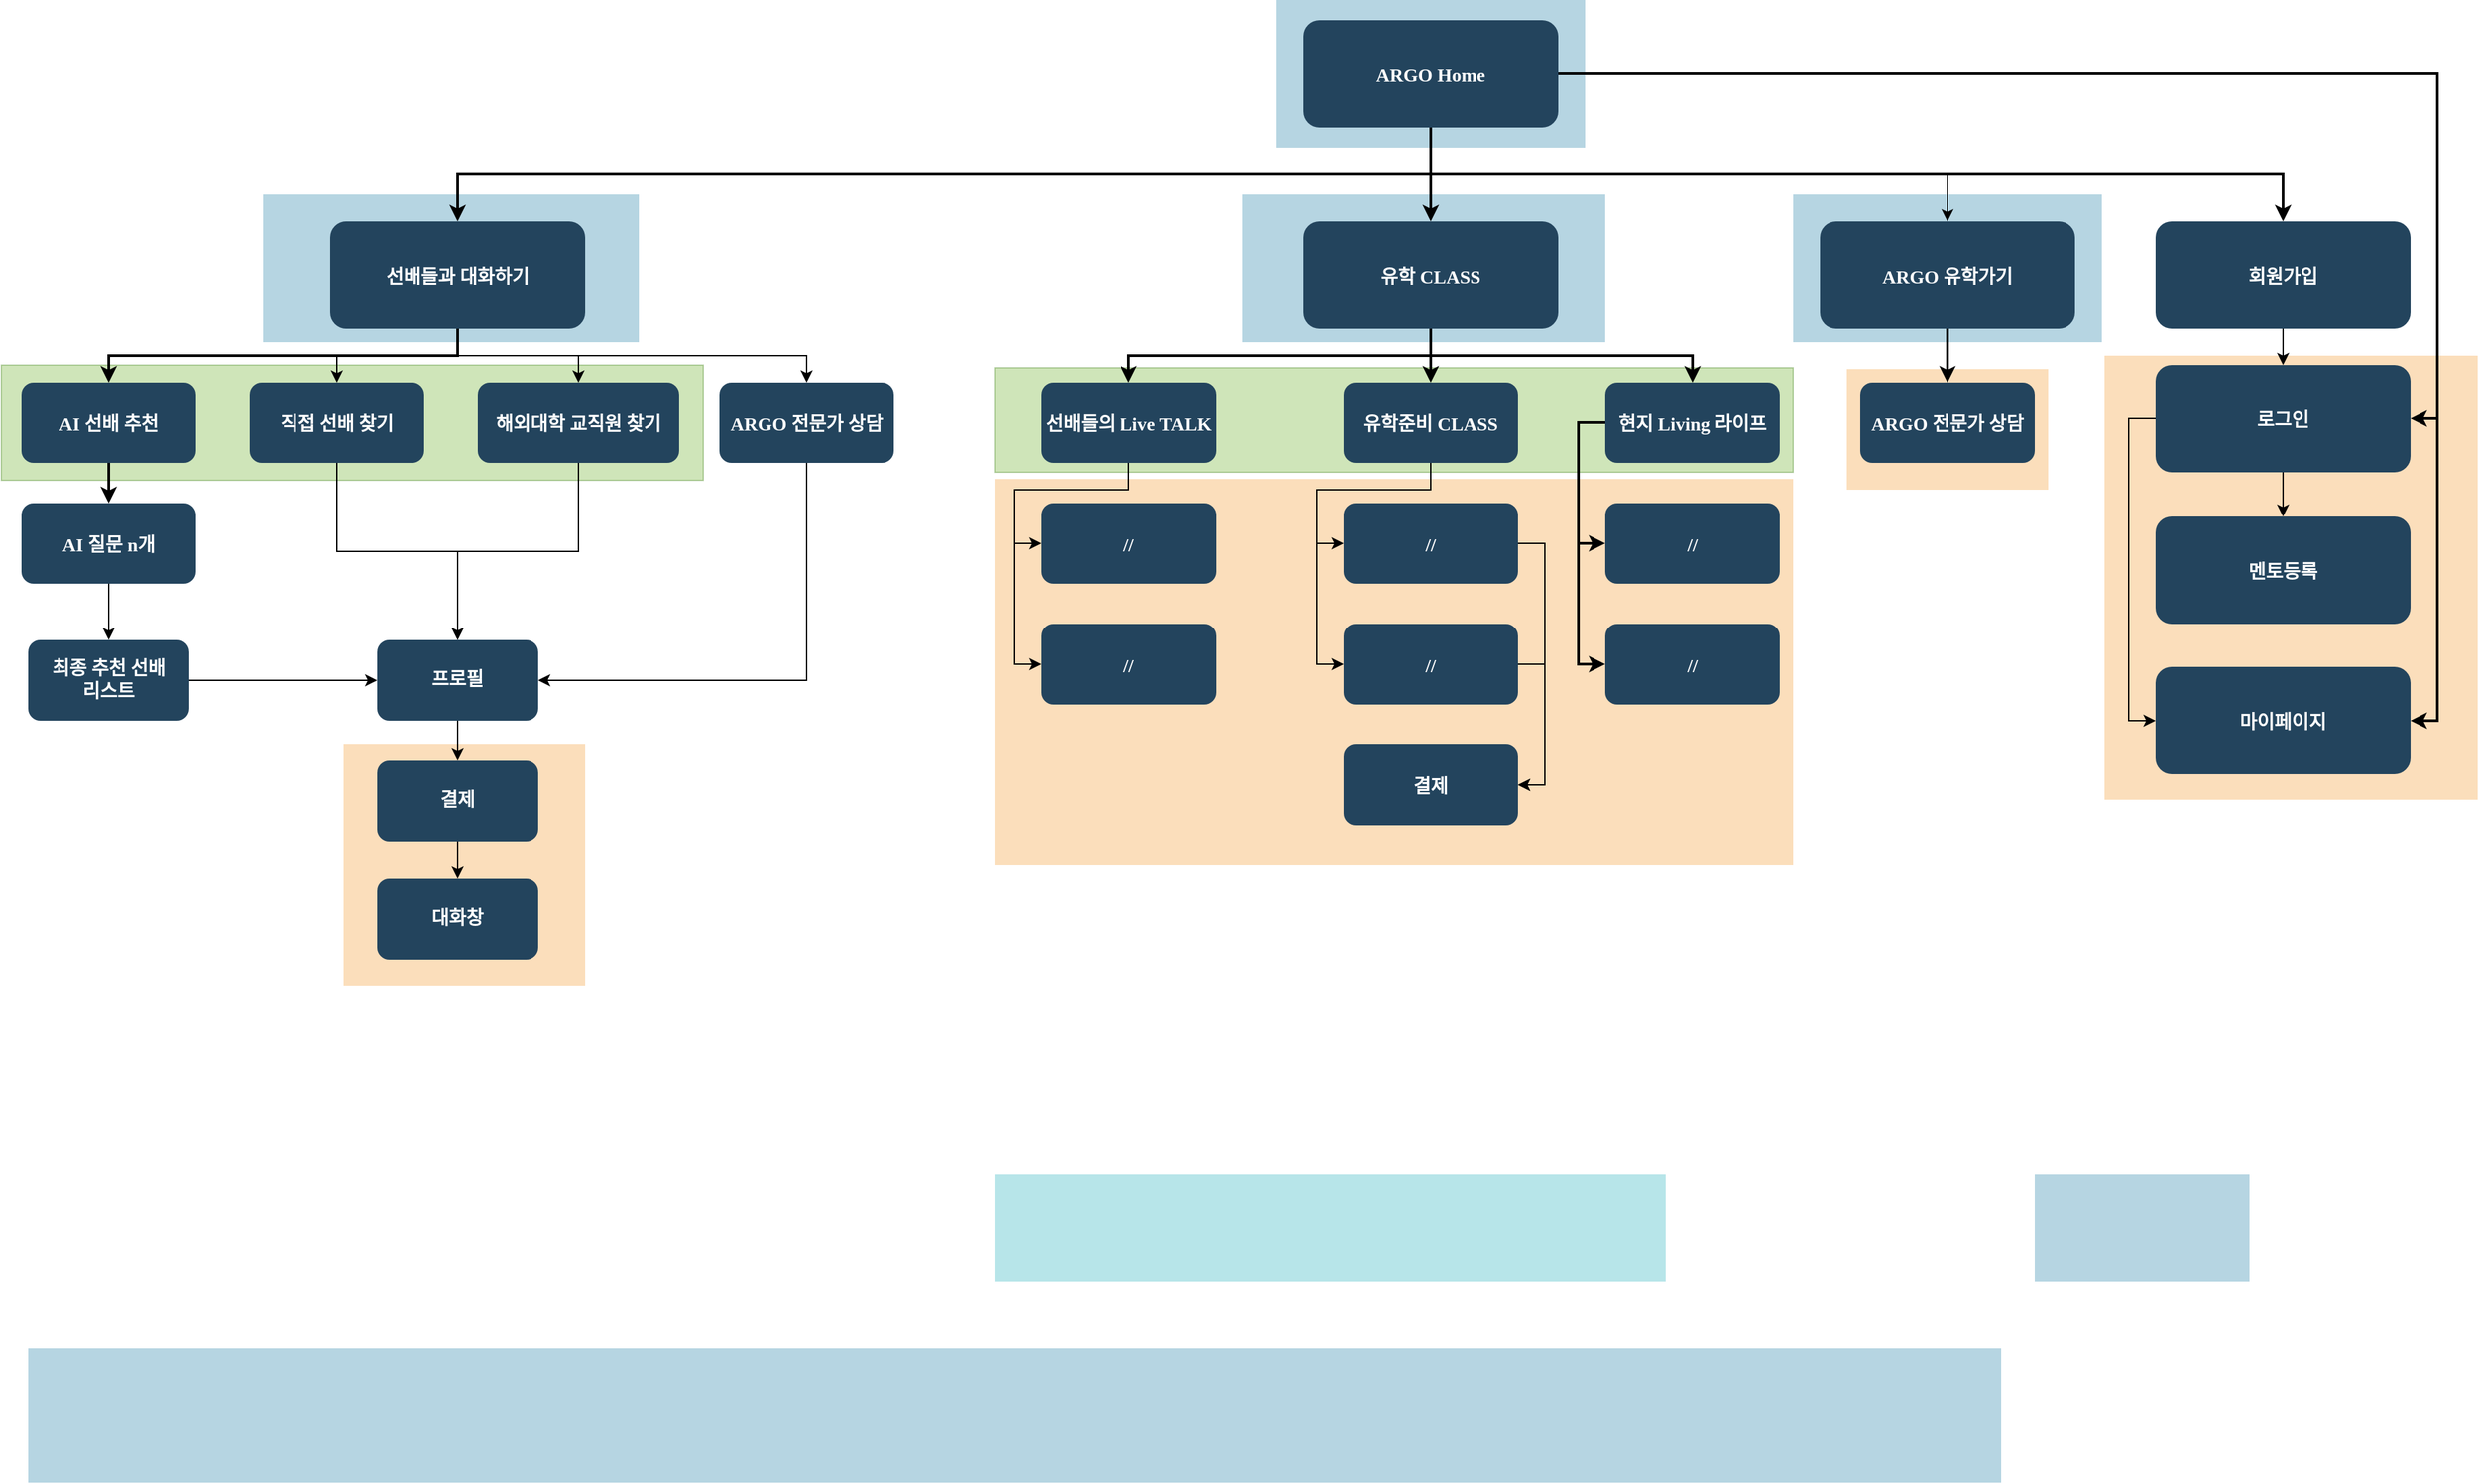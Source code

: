 <mxfile version="21.1.1" type="github">
  <diagram name="Page-1" id="2c0d36ab-eaac-3732-788b-9136903baeff">
    <mxGraphModel dx="2022" dy="1286" grid="0" gridSize="10" guides="1" tooltips="1" connect="1" arrows="1" fold="1" page="1" pageScale="1.5" pageWidth="2336" pageHeight="1654" background="none" math="0" shadow="0">
      <root>
        <mxCell id="0" />
        <mxCell id="1" parent="0" />
        <mxCell id="vWh9--QGINDRUbVDUfh1-173" value="" style="fillColor=#60a917;strokeColor=#2D7600;opacity=30;fontColor=#ffffff;" vertex="1" parent="1">
          <mxGeometry x="845" y="449" width="595" height="78" as="geometry" />
        </mxCell>
        <mxCell id="vWh9--QGINDRUbVDUfh1-167" value="" style="fillColor=#10739E;strokeColor=none;opacity=30;" vertex="1" parent="1">
          <mxGeometry x="1440" y="320" width="230" height="110" as="geometry" />
        </mxCell>
        <mxCell id="vWh9--QGINDRUbVDUfh1-166" value="" style="fillColor=#10739E;strokeColor=none;opacity=30;" vertex="1" parent="1">
          <mxGeometry x="1030" y="320" width="270" height="110" as="geometry" />
        </mxCell>
        <mxCell id="114" value="" style="fillColor=#10739E;strokeColor=none;opacity=30;" parent="1" vertex="1">
          <mxGeometry x="300" y="320" width="280" height="110" as="geometry" />
        </mxCell>
        <mxCell id="vWh9--QGINDRUbVDUfh1-168" value="" style="fillColor=#10739E;strokeColor=none;opacity=30;" vertex="1" parent="1">
          <mxGeometry x="1055" y="175" width="230" height="110" as="geometry" />
        </mxCell>
        <mxCell id="vWh9--QGINDRUbVDUfh1-157" value="" style="fillColor=#F2931E;strokeColor=none;opacity=30;" vertex="1" parent="1">
          <mxGeometry x="1672" y="440" width="278" height="331" as="geometry" />
        </mxCell>
        <mxCell id="123" value="" style="fillColor=#60a917;strokeColor=#2D7600;opacity=30;fontColor=#ffffff;" parent="1" vertex="1">
          <mxGeometry x="105" y="447" width="523" height="86" as="geometry" />
        </mxCell>
        <mxCell id="122" value="" style="fillColor=#10739E;strokeColor=none;opacity=30;" parent="1" vertex="1">
          <mxGeometry x="125" y="1180" width="1470" height="100.0" as="geometry" />
        </mxCell>
        <mxCell id="120" value="" style="fillColor=#F2931E;strokeColor=none;opacity=30;" parent="1" vertex="1">
          <mxGeometry x="1480" y="450" width="150" height="90" as="geometry" />
        </mxCell>
        <mxCell id="118" value="" style="fillColor=#F2931E;strokeColor=none;opacity=30;" parent="1" vertex="1">
          <mxGeometry x="360" y="730" width="180" height="180" as="geometry" />
        </mxCell>
        <mxCell id="117" value="" style="fillColor=#F2931E;strokeColor=none;opacity=30;" parent="1" vertex="1">
          <mxGeometry x="845" y="532" width="595" height="288" as="geometry" />
        </mxCell>
        <mxCell id="113" value="" style="fillColor=#10739E;strokeColor=none;opacity=30;" parent="1" vertex="1">
          <mxGeometry x="1620" y="1050" width="160" height="80" as="geometry" />
        </mxCell>
        <mxCell id="109" value="" style="fillColor=#12AAB5;strokeColor=none;opacity=30;" parent="1" vertex="1">
          <mxGeometry x="845" y="1050" width="500" height="80" as="geometry" />
        </mxCell>
        <mxCell id="vWh9--QGINDRUbVDUfh1-158" style="edgeStyle=orthogonalEdgeStyle;rounded=0;orthogonalLoop=1;jettySize=auto;html=1;exitX=0.5;exitY=1;exitDx=0;exitDy=0;entryX=0.5;entryY=0;entryDx=0;entryDy=0;" edge="1" parent="1" source="2" target="10">
          <mxGeometry relative="1" as="geometry" />
        </mxCell>
        <mxCell id="vWh9--QGINDRUbVDUfh1-165" style="edgeStyle=orthogonalEdgeStyle;rounded=0;orthogonalLoop=1;jettySize=auto;html=1;exitX=1;exitY=0.5;exitDx=0;exitDy=0;entryX=1;entryY=0.5;entryDx=0;entryDy=0;strokeWidth=2;" edge="1" parent="1" source="2" target="vWh9--QGINDRUbVDUfh1-153">
          <mxGeometry relative="1" as="geometry" />
        </mxCell>
        <mxCell id="vWh9--QGINDRUbVDUfh1-172" style="edgeStyle=orthogonalEdgeStyle;rounded=0;orthogonalLoop=1;jettySize=auto;html=1;exitX=1;exitY=0.5;exitDx=0;exitDy=0;entryX=1;entryY=0.5;entryDx=0;entryDy=0;strokeWidth=2;" edge="1" parent="1" source="2" target="vWh9--QGINDRUbVDUfh1-169">
          <mxGeometry relative="1" as="geometry" />
        </mxCell>
        <mxCell id="2" value="ARGO Home" style="rounded=1;fillColor=#23445D;gradientColor=none;strokeColor=none;fontColor=#FFFFFF;fontStyle=1;fontFamily=Tahoma;fontSize=14" parent="1" vertex="1">
          <mxGeometry x="1075" y="190" width="190" height="80" as="geometry" />
        </mxCell>
        <mxCell id="vWh9--QGINDRUbVDUfh1-154" value="" style="edgeStyle=orthogonalEdgeStyle;rounded=0;orthogonalLoop=1;jettySize=auto;html=1;" edge="1" parent="1" source="4" target="vWh9--QGINDRUbVDUfh1-153">
          <mxGeometry relative="1" as="geometry" />
        </mxCell>
        <mxCell id="4" value="회원가입" style="rounded=1;fillColor=#23445D;gradientColor=none;strokeColor=none;fontColor=#FFFFFF;fontStyle=1;fontFamily=Tahoma;fontSize=14" parent="1" vertex="1">
          <mxGeometry x="1710.0" y="340" width="190" height="80" as="geometry" />
        </mxCell>
        <mxCell id="9" value="" style="edgeStyle=elbowEdgeStyle;elbow=vertical;strokeWidth=2;rounded=0" parent="1" source="2" target="4" edge="1">
          <mxGeometry x="580" y="220" width="100" height="100" as="geometry">
            <mxPoint x="580" y="320" as="sourcePoint" />
            <mxPoint x="680" y="220" as="targetPoint" />
            <Array as="points">
              <mxPoint x="1610" y="305" />
              <mxPoint x="1380" y="305" />
            </Array>
          </mxGeometry>
        </mxCell>
        <mxCell id="10" value="ARGO 유학가기" style="rounded=1;fillColor=#23445D;gradientColor=none;strokeColor=none;fontColor=#FFFFFF;fontStyle=1;fontFamily=Tahoma;fontSize=14" parent="1" vertex="1">
          <mxGeometry x="1460" y="340" width="190" height="80" as="geometry" />
        </mxCell>
        <mxCell id="12" value="유학 CLASS" style="rounded=1;fillColor=#23445D;gradientColor=none;strokeColor=none;fontColor=#FFFFFF;fontStyle=1;fontFamily=Tahoma;fontSize=14" parent="1" vertex="1">
          <mxGeometry x="1075" y="340" width="190" height="80" as="geometry" />
        </mxCell>
        <mxCell id="vWh9--QGINDRUbVDUfh1-133" style="edgeStyle=orthogonalEdgeStyle;rounded=0;orthogonalLoop=1;jettySize=auto;html=1;exitX=0.5;exitY=1;exitDx=0;exitDy=0;entryX=0.5;entryY=0;entryDx=0;entryDy=0;" edge="1" parent="1" source="13" target="16">
          <mxGeometry relative="1" as="geometry" />
        </mxCell>
        <mxCell id="vWh9--QGINDRUbVDUfh1-135" style="edgeStyle=orthogonalEdgeStyle;rounded=0;orthogonalLoop=1;jettySize=auto;html=1;exitX=0.5;exitY=1;exitDx=0;exitDy=0;entryX=0.5;entryY=0;entryDx=0;entryDy=0;" edge="1" parent="1" source="13" target="17">
          <mxGeometry relative="1" as="geometry" />
        </mxCell>
        <mxCell id="vWh9--QGINDRUbVDUfh1-136" style="edgeStyle=orthogonalEdgeStyle;rounded=0;orthogonalLoop=1;jettySize=auto;html=1;exitX=0.5;exitY=1;exitDx=0;exitDy=0;" edge="1" parent="1" source="13" target="18">
          <mxGeometry relative="1" as="geometry" />
        </mxCell>
        <mxCell id="13" value="선배들과 대화하기" style="rounded=1;fillColor=#23445D;gradientColor=none;strokeColor=none;fontColor=#FFFFFF;fontStyle=1;fontFamily=Tahoma;fontSize=14" parent="1" vertex="1">
          <mxGeometry x="350" y="340" width="190" height="80" as="geometry" />
        </mxCell>
        <mxCell id="14" value="AI 선배 추천" style="rounded=1;fillColor=#23445D;gradientColor=none;strokeColor=none;fontColor=#FFFFFF;fontStyle=1;fontFamily=Tahoma;fontSize=14" parent="1" vertex="1">
          <mxGeometry x="120" y="460" width="130" height="60" as="geometry" />
        </mxCell>
        <mxCell id="vWh9--QGINDRUbVDUfh1-125" value="" style="edgeStyle=orthogonalEdgeStyle;rounded=0;orthogonalLoop=1;jettySize=auto;html=1;" edge="1" parent="1" source="15" target="vWh9--QGINDRUbVDUfh1-124">
          <mxGeometry relative="1" as="geometry" />
        </mxCell>
        <mxCell id="15" value="AI 질문 n개" style="rounded=1;fillColor=#23445D;gradientColor=none;strokeColor=none;fontColor=#FFFFFF;fontStyle=1;fontFamily=Tahoma;fontSize=14" parent="1" vertex="1">
          <mxGeometry x="120" y="550" width="130" height="60" as="geometry" />
        </mxCell>
        <mxCell id="vWh9--QGINDRUbVDUfh1-129" style="edgeStyle=orthogonalEdgeStyle;rounded=0;orthogonalLoop=1;jettySize=auto;html=1;exitX=0.5;exitY=1;exitDx=0;exitDy=0;entryX=0.5;entryY=0;entryDx=0;entryDy=0;" edge="1" parent="1" source="16" target="vWh9--QGINDRUbVDUfh1-126">
          <mxGeometry relative="1" as="geometry">
            <mxPoint x="355" y="550" as="targetPoint" />
          </mxGeometry>
        </mxCell>
        <mxCell id="16" value="직접 선배 찾기" style="rounded=1;fillColor=#23445D;gradientColor=none;strokeColor=none;fontColor=#FFFFFF;fontStyle=1;fontFamily=Tahoma;fontSize=14" parent="1" vertex="1">
          <mxGeometry x="290" y="460" width="130" height="60" as="geometry" />
        </mxCell>
        <mxCell id="vWh9--QGINDRUbVDUfh1-130" style="edgeStyle=orthogonalEdgeStyle;rounded=0;orthogonalLoop=1;jettySize=auto;html=1;exitX=0.5;exitY=1;exitDx=0;exitDy=0;entryX=0.5;entryY=0;entryDx=0;entryDy=0;" edge="1" parent="1" source="17" target="vWh9--QGINDRUbVDUfh1-126">
          <mxGeometry relative="1" as="geometry" />
        </mxCell>
        <mxCell id="17" value="해외대학 교직원 찾기" style="rounded=1;fillColor=#23445D;gradientColor=none;strokeColor=none;fontColor=#FFFFFF;fontStyle=1;fontFamily=Tahoma;fontSize=14" parent="1" vertex="1">
          <mxGeometry x="460" y="460" width="150" height="60" as="geometry" />
        </mxCell>
        <mxCell id="vWh9--QGINDRUbVDUfh1-132" style="edgeStyle=orthogonalEdgeStyle;rounded=0;orthogonalLoop=1;jettySize=auto;html=1;exitX=0.5;exitY=1;exitDx=0;exitDy=0;entryX=1;entryY=0.5;entryDx=0;entryDy=0;" edge="1" parent="1" source="18" target="vWh9--QGINDRUbVDUfh1-126">
          <mxGeometry relative="1" as="geometry" />
        </mxCell>
        <mxCell id="18" value="ARGO 전문가 상담" style="rounded=1;fillColor=#23445D;gradientColor=none;strokeColor=none;fontColor=#FFFFFF;fontStyle=1;fontFamily=Tahoma;fontSize=14" parent="1" vertex="1">
          <mxGeometry x="640" y="460" width="130" height="60" as="geometry" />
        </mxCell>
        <mxCell id="vWh9--QGINDRUbVDUfh1-142" style="edgeStyle=orthogonalEdgeStyle;rounded=0;orthogonalLoop=1;jettySize=auto;html=1;exitX=0.5;exitY=1;exitDx=0;exitDy=0;entryX=0;entryY=0.5;entryDx=0;entryDy=0;" edge="1" parent="1" source="25" target="26">
          <mxGeometry relative="1" as="geometry" />
        </mxCell>
        <mxCell id="vWh9--QGINDRUbVDUfh1-143" style="edgeStyle=orthogonalEdgeStyle;rounded=0;orthogonalLoop=1;jettySize=auto;html=1;exitX=0.5;exitY=1;exitDx=0;exitDy=0;entryX=0;entryY=0.5;entryDx=0;entryDy=0;" edge="1" parent="1" source="25" target="27">
          <mxGeometry relative="1" as="geometry">
            <Array as="points">
              <mxPoint x="945" y="540" />
              <mxPoint x="860" y="540" />
              <mxPoint x="860" y="670" />
            </Array>
          </mxGeometry>
        </mxCell>
        <mxCell id="25" value="선배들의 Live TALK" style="rounded=1;fillColor=#23445D;gradientColor=none;strokeColor=none;fontColor=#FFFFFF;fontStyle=1;fontFamily=Tahoma;fontSize=14" parent="1" vertex="1">
          <mxGeometry x="880" y="460" width="130" height="60" as="geometry" />
        </mxCell>
        <mxCell id="26" value="//" style="rounded=1;fillColor=#23445D;gradientColor=none;strokeColor=none;fontColor=#FFFFFF;fontStyle=1;fontFamily=Tahoma;fontSize=14" parent="1" vertex="1">
          <mxGeometry x="880" y="550" width="130" height="60" as="geometry" />
        </mxCell>
        <mxCell id="27" value="//" style="rounded=1;fillColor=#23445D;gradientColor=none;strokeColor=none;fontColor=#FFFFFF;fontStyle=1;fontFamily=Tahoma;fontSize=14" parent="1" vertex="1">
          <mxGeometry x="880" y="640" width="130" height="60" as="geometry" />
        </mxCell>
        <mxCell id="vWh9--QGINDRUbVDUfh1-144" style="edgeStyle=orthogonalEdgeStyle;rounded=0;orthogonalLoop=1;jettySize=auto;html=1;exitX=0.5;exitY=1;exitDx=0;exitDy=0;entryX=0;entryY=0.5;entryDx=0;entryDy=0;" edge="1" parent="1" source="29" target="30">
          <mxGeometry relative="1" as="geometry" />
        </mxCell>
        <mxCell id="vWh9--QGINDRUbVDUfh1-145" style="edgeStyle=orthogonalEdgeStyle;rounded=0;orthogonalLoop=1;jettySize=auto;html=1;exitX=0.5;exitY=1;exitDx=0;exitDy=0;entryX=0;entryY=0.5;entryDx=0;entryDy=0;" edge="1" parent="1" source="29" target="31">
          <mxGeometry relative="1" as="geometry">
            <Array as="points">
              <mxPoint x="1170" y="540" />
              <mxPoint x="1085" y="540" />
              <mxPoint x="1085" y="670" />
            </Array>
          </mxGeometry>
        </mxCell>
        <mxCell id="29" value="유학준비 CLASS" style="rounded=1;fillColor=#23445D;gradientColor=none;strokeColor=none;fontColor=#FFFFFF;fontStyle=1;fontFamily=Tahoma;fontSize=14" parent="1" vertex="1">
          <mxGeometry x="1105" y="460" width="130" height="60" as="geometry" />
        </mxCell>
        <mxCell id="vWh9--QGINDRUbVDUfh1-146" style="edgeStyle=orthogonalEdgeStyle;rounded=0;orthogonalLoop=1;jettySize=auto;html=1;exitX=1;exitY=0.5;exitDx=0;exitDy=0;entryX=1;entryY=0.5;entryDx=0;entryDy=0;" edge="1" parent="1" source="30" target="32">
          <mxGeometry relative="1" as="geometry" />
        </mxCell>
        <mxCell id="30" value="//" style="rounded=1;fillColor=#23445D;gradientColor=none;strokeColor=none;fontColor=#FFFFFF;fontStyle=1;fontFamily=Tahoma;fontSize=14" parent="1" vertex="1">
          <mxGeometry x="1105" y="550" width="130" height="60" as="geometry" />
        </mxCell>
        <mxCell id="vWh9--QGINDRUbVDUfh1-147" style="edgeStyle=orthogonalEdgeStyle;rounded=0;orthogonalLoop=1;jettySize=auto;html=1;exitX=1;exitY=0.5;exitDx=0;exitDy=0;entryX=1;entryY=0.5;entryDx=0;entryDy=0;" edge="1" parent="1" source="31" target="32">
          <mxGeometry relative="1" as="geometry" />
        </mxCell>
        <mxCell id="31" value="//" style="rounded=1;fillColor=#23445D;gradientColor=none;strokeColor=none;fontColor=#FFFFFF;fontStyle=1;fontFamily=Tahoma;fontSize=14" parent="1" vertex="1">
          <mxGeometry x="1105" y="640" width="130" height="60" as="geometry" />
        </mxCell>
        <mxCell id="32" value="결제" style="rounded=1;fillColor=#23445D;gradientColor=none;strokeColor=none;fontColor=#FFFFFF;fontStyle=1;fontFamily=Tahoma;fontSize=14" parent="1" vertex="1">
          <mxGeometry x="1105" y="730" width="130" height="60" as="geometry" />
        </mxCell>
        <mxCell id="33" value="현지 Living 라이프" style="rounded=1;fillColor=#23445D;gradientColor=none;strokeColor=none;fontColor=#FFFFFF;fontStyle=1;fontFamily=Tahoma;fontSize=14" parent="1" vertex="1">
          <mxGeometry x="1300" y="460" width="130" height="60" as="geometry" />
        </mxCell>
        <mxCell id="34" value="//" style="rounded=1;fillColor=#23445D;gradientColor=none;strokeColor=none;fontColor=#FFFFFF;fontStyle=1;fontFamily=Tahoma;fontSize=14" parent="1" vertex="1">
          <mxGeometry x="1300" y="550" width="130" height="60" as="geometry" />
        </mxCell>
        <mxCell id="35" value="//" style="rounded=1;fillColor=#23445D;gradientColor=none;strokeColor=none;fontColor=#FFFFFF;fontStyle=1;fontFamily=Tahoma;fontSize=14" parent="1" vertex="1">
          <mxGeometry x="1300" y="640" width="130" height="60" as="geometry" />
        </mxCell>
        <mxCell id="41" value="ARGO 전문가 상담" style="rounded=1;fillColor=#23445D;gradientColor=none;strokeColor=none;fontColor=#FFFFFF;fontStyle=1;fontFamily=Tahoma;fontSize=14" parent="1" vertex="1">
          <mxGeometry x="1490" y="460" width="130" height="60" as="geometry" />
        </mxCell>
        <mxCell id="59" value="" style="edgeStyle=elbowEdgeStyle;elbow=vertical;strokeWidth=2;rounded=0" parent="1" source="2" target="12" edge="1">
          <mxGeometry x="590" y="230" width="100" height="100" as="geometry">
            <mxPoint x="1105" y="280" as="sourcePoint" />
            <mxPoint x="1710.0" y="350" as="targetPoint" />
          </mxGeometry>
        </mxCell>
        <mxCell id="61" value="" style="edgeStyle=elbowEdgeStyle;elbow=vertical;strokeWidth=2;rounded=0" parent="1" source="2" target="13" edge="1">
          <mxGeometry x="220" y="140" width="100" height="100" as="geometry">
            <mxPoint x="220" y="240" as="sourcePoint" />
            <mxPoint x="320" y="140" as="targetPoint" />
          </mxGeometry>
        </mxCell>
        <mxCell id="62" value="" style="edgeStyle=elbowEdgeStyle;elbow=vertical;strokeWidth=2;rounded=0" parent="1" source="13" target="14" edge="1">
          <mxGeometry x="220" y="140" width="100" height="100" as="geometry">
            <mxPoint x="220" y="240" as="sourcePoint" />
            <mxPoint x="320" y="140" as="targetPoint" />
          </mxGeometry>
        </mxCell>
        <mxCell id="76" value="" style="edgeStyle=elbowEdgeStyle;elbow=horizontal;strokeWidth=2;rounded=0" parent="1" source="33" target="34" edge="1">
          <mxGeometry x="510" y="140" width="100" height="100" as="geometry">
            <mxPoint x="510" y="240" as="sourcePoint" />
            <mxPoint x="610" y="140" as="targetPoint" />
            <Array as="points">
              <mxPoint x="1280" y="540" />
            </Array>
          </mxGeometry>
        </mxCell>
        <mxCell id="77" value="" style="edgeStyle=elbowEdgeStyle;elbow=horizontal;strokeWidth=2;rounded=0" parent="1" source="33" target="35" edge="1">
          <mxGeometry x="510" y="140" width="100" height="100" as="geometry">
            <mxPoint x="510" y="240" as="sourcePoint" />
            <mxPoint x="610" y="140" as="targetPoint" />
            <Array as="points">
              <mxPoint x="1280" y="580" />
            </Array>
          </mxGeometry>
        </mxCell>
        <mxCell id="100" value="" style="edgeStyle=elbowEdgeStyle;elbow=vertical;strokeWidth=2;rounded=0" parent="1" source="12" target="25" edge="1">
          <mxGeometry x="490" y="140" width="100" height="100" as="geometry">
            <mxPoint x="490" y="240" as="sourcePoint" />
            <mxPoint x="590" y="140" as="targetPoint" />
          </mxGeometry>
        </mxCell>
        <mxCell id="101" value="" style="edgeStyle=elbowEdgeStyle;elbow=vertical;strokeWidth=2;rounded=0" parent="1" source="12" target="29" edge="1">
          <mxGeometry x="490" y="140" width="100" height="100" as="geometry">
            <mxPoint x="490" y="240" as="sourcePoint" />
            <mxPoint x="590" y="140" as="targetPoint" />
          </mxGeometry>
        </mxCell>
        <mxCell id="102" value="" style="edgeStyle=elbowEdgeStyle;elbow=vertical;strokeWidth=2;rounded=0" parent="1" source="12" target="33" edge="1">
          <mxGeometry x="490" y="140" width="100" height="100" as="geometry">
            <mxPoint x="490" y="240" as="sourcePoint" />
            <mxPoint x="590" y="140" as="targetPoint" />
          </mxGeometry>
        </mxCell>
        <mxCell id="103" value="" style="edgeStyle=elbowEdgeStyle;elbow=vertical;strokeWidth=2;rounded=0" parent="1" source="10" target="41" edge="1">
          <mxGeometry x="490" y="140" width="100" height="100" as="geometry">
            <mxPoint x="490" y="240" as="sourcePoint" />
            <mxPoint x="590" y="140" as="targetPoint" />
          </mxGeometry>
        </mxCell>
        <mxCell id="107" value="" style="edgeStyle=elbowEdgeStyle;elbow=vertical;rounded=0;strokeWidth=2" parent="1" source="14" target="15" edge="1">
          <mxGeometry x="40" y="140" width="100" height="100" as="geometry">
            <mxPoint x="40" y="240" as="sourcePoint" />
            <mxPoint x="140" y="140" as="targetPoint" />
          </mxGeometry>
        </mxCell>
        <mxCell id="vWh9--QGINDRUbVDUfh1-127" value="" style="edgeStyle=orthogonalEdgeStyle;rounded=0;orthogonalLoop=1;jettySize=auto;html=1;" edge="1" parent="1" source="vWh9--QGINDRUbVDUfh1-124" target="vWh9--QGINDRUbVDUfh1-126">
          <mxGeometry relative="1" as="geometry" />
        </mxCell>
        <mxCell id="vWh9--QGINDRUbVDUfh1-124" value="최종 추천 선배&lt;br&gt;리스트" style="whiteSpace=wrap;html=1;fontSize=14;fontFamily=Tahoma;fillColor=#23445D;strokeColor=none;fontColor=#FFFFFF;rounded=1;gradientColor=none;fontStyle=1;" vertex="1" parent="1">
          <mxGeometry x="125" y="652" width="120" height="60" as="geometry" />
        </mxCell>
        <mxCell id="vWh9--QGINDRUbVDUfh1-150" value="" style="edgeStyle=orthogonalEdgeStyle;rounded=0;orthogonalLoop=1;jettySize=auto;html=1;" edge="1" parent="1" source="vWh9--QGINDRUbVDUfh1-126" target="vWh9--QGINDRUbVDUfh1-149">
          <mxGeometry relative="1" as="geometry" />
        </mxCell>
        <mxCell id="vWh9--QGINDRUbVDUfh1-126" value="프로필" style="whiteSpace=wrap;html=1;fontSize=14;fontFamily=Tahoma;fillColor=#23445D;strokeColor=none;fontColor=#FFFFFF;rounded=1;gradientColor=none;fontStyle=1;" vertex="1" parent="1">
          <mxGeometry x="385" y="652" width="120" height="60" as="geometry" />
        </mxCell>
        <mxCell id="vWh9--QGINDRUbVDUfh1-152" value="" style="edgeStyle=orthogonalEdgeStyle;rounded=0;orthogonalLoop=1;jettySize=auto;html=1;" edge="1" parent="1" source="vWh9--QGINDRUbVDUfh1-149" target="vWh9--QGINDRUbVDUfh1-151">
          <mxGeometry relative="1" as="geometry" />
        </mxCell>
        <mxCell id="vWh9--QGINDRUbVDUfh1-149" value="결제" style="whiteSpace=wrap;html=1;fontSize=14;fontFamily=Tahoma;fillColor=#23445D;strokeColor=none;fontColor=#FFFFFF;rounded=1;gradientColor=none;fontStyle=1;" vertex="1" parent="1">
          <mxGeometry x="385" y="742" width="120" height="60" as="geometry" />
        </mxCell>
        <mxCell id="vWh9--QGINDRUbVDUfh1-151" value="대화창" style="whiteSpace=wrap;html=1;fontSize=14;fontFamily=Tahoma;fillColor=#23445D;strokeColor=none;fontColor=#FFFFFF;rounded=1;gradientColor=none;fontStyle=1;" vertex="1" parent="1">
          <mxGeometry x="385" y="830" width="120" height="60" as="geometry" />
        </mxCell>
        <mxCell id="vWh9--QGINDRUbVDUfh1-156" value="" style="edgeStyle=orthogonalEdgeStyle;rounded=0;orthogonalLoop=1;jettySize=auto;html=1;" edge="1" parent="1" source="vWh9--QGINDRUbVDUfh1-153" target="vWh9--QGINDRUbVDUfh1-155">
          <mxGeometry relative="1" as="geometry" />
        </mxCell>
        <mxCell id="vWh9--QGINDRUbVDUfh1-175" style="edgeStyle=orthogonalEdgeStyle;rounded=0;orthogonalLoop=1;jettySize=auto;html=1;exitX=0;exitY=0.5;exitDx=0;exitDy=0;entryX=0;entryY=0.5;entryDx=0;entryDy=0;" edge="1" parent="1" source="vWh9--QGINDRUbVDUfh1-153" target="vWh9--QGINDRUbVDUfh1-169">
          <mxGeometry relative="1" as="geometry" />
        </mxCell>
        <mxCell id="vWh9--QGINDRUbVDUfh1-153" value="로그인" style="rounded=1;fillColor=#23445D;gradientColor=none;strokeColor=none;fontColor=#FFFFFF;fontStyle=1;fontFamily=Tahoma;fontSize=14" vertex="1" parent="1">
          <mxGeometry x="1710" y="447" width="190" height="80" as="geometry" />
        </mxCell>
        <mxCell id="vWh9--QGINDRUbVDUfh1-155" value="멘토등록" style="rounded=1;fillColor=#23445D;gradientColor=none;strokeColor=none;fontColor=#FFFFFF;fontStyle=1;fontFamily=Tahoma;fontSize=14" vertex="1" parent="1">
          <mxGeometry x="1710" y="560" width="190" height="80" as="geometry" />
        </mxCell>
        <mxCell id="vWh9--QGINDRUbVDUfh1-169" value="마이페이지" style="rounded=1;fillColor=#23445D;gradientColor=none;strokeColor=none;fontColor=#FFFFFF;fontStyle=1;fontFamily=Tahoma;fontSize=14" vertex="1" parent="1">
          <mxGeometry x="1710" y="672" width="190" height="80" as="geometry" />
        </mxCell>
      </root>
    </mxGraphModel>
  </diagram>
</mxfile>
